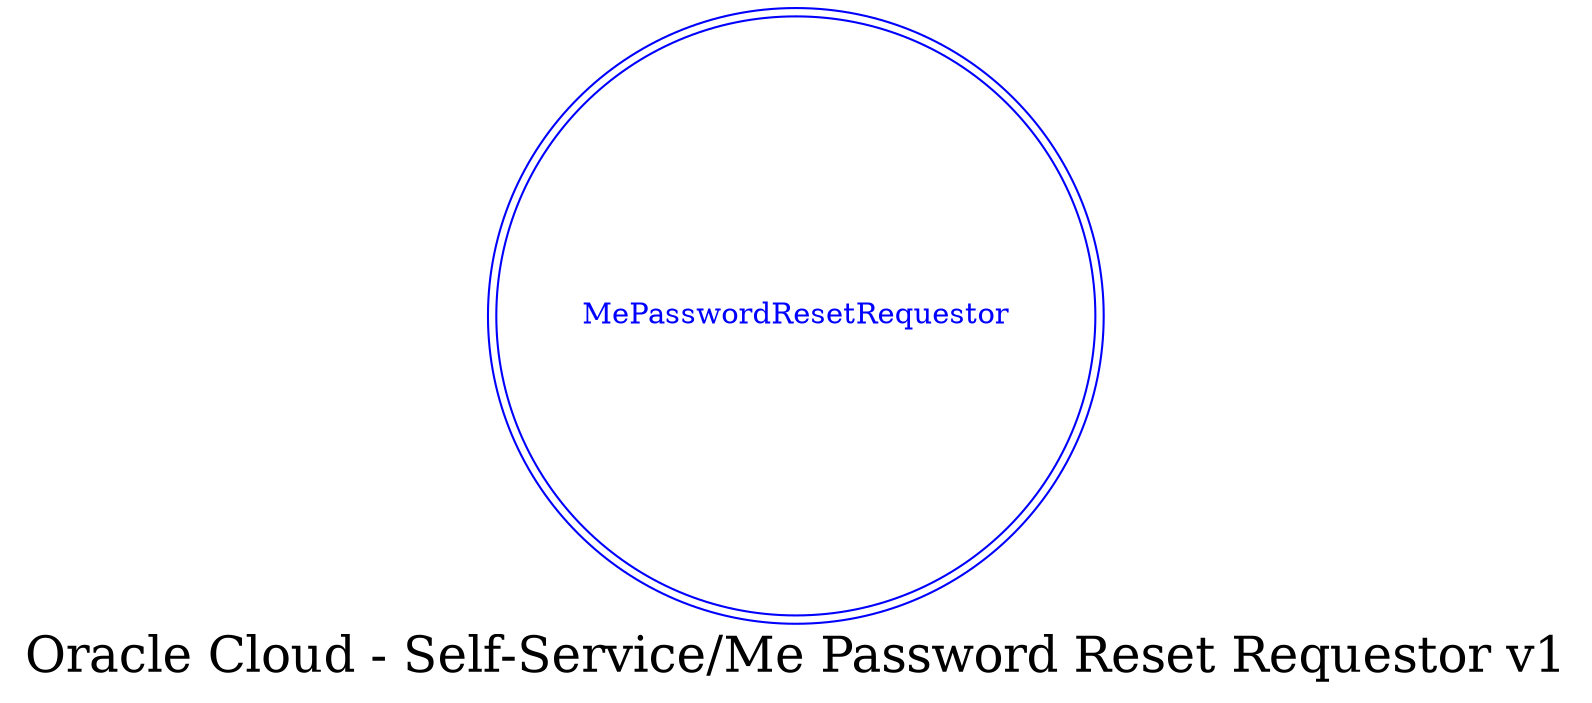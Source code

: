 digraph LexiconGraph {
graph[label="Oracle Cloud - Self-Service/Me Password Reset Requestor v1", fontsize=24]
splines=true
"MePasswordResetRequestor" [color=blue, fontcolor=blue, shape=doublecircle]
}
